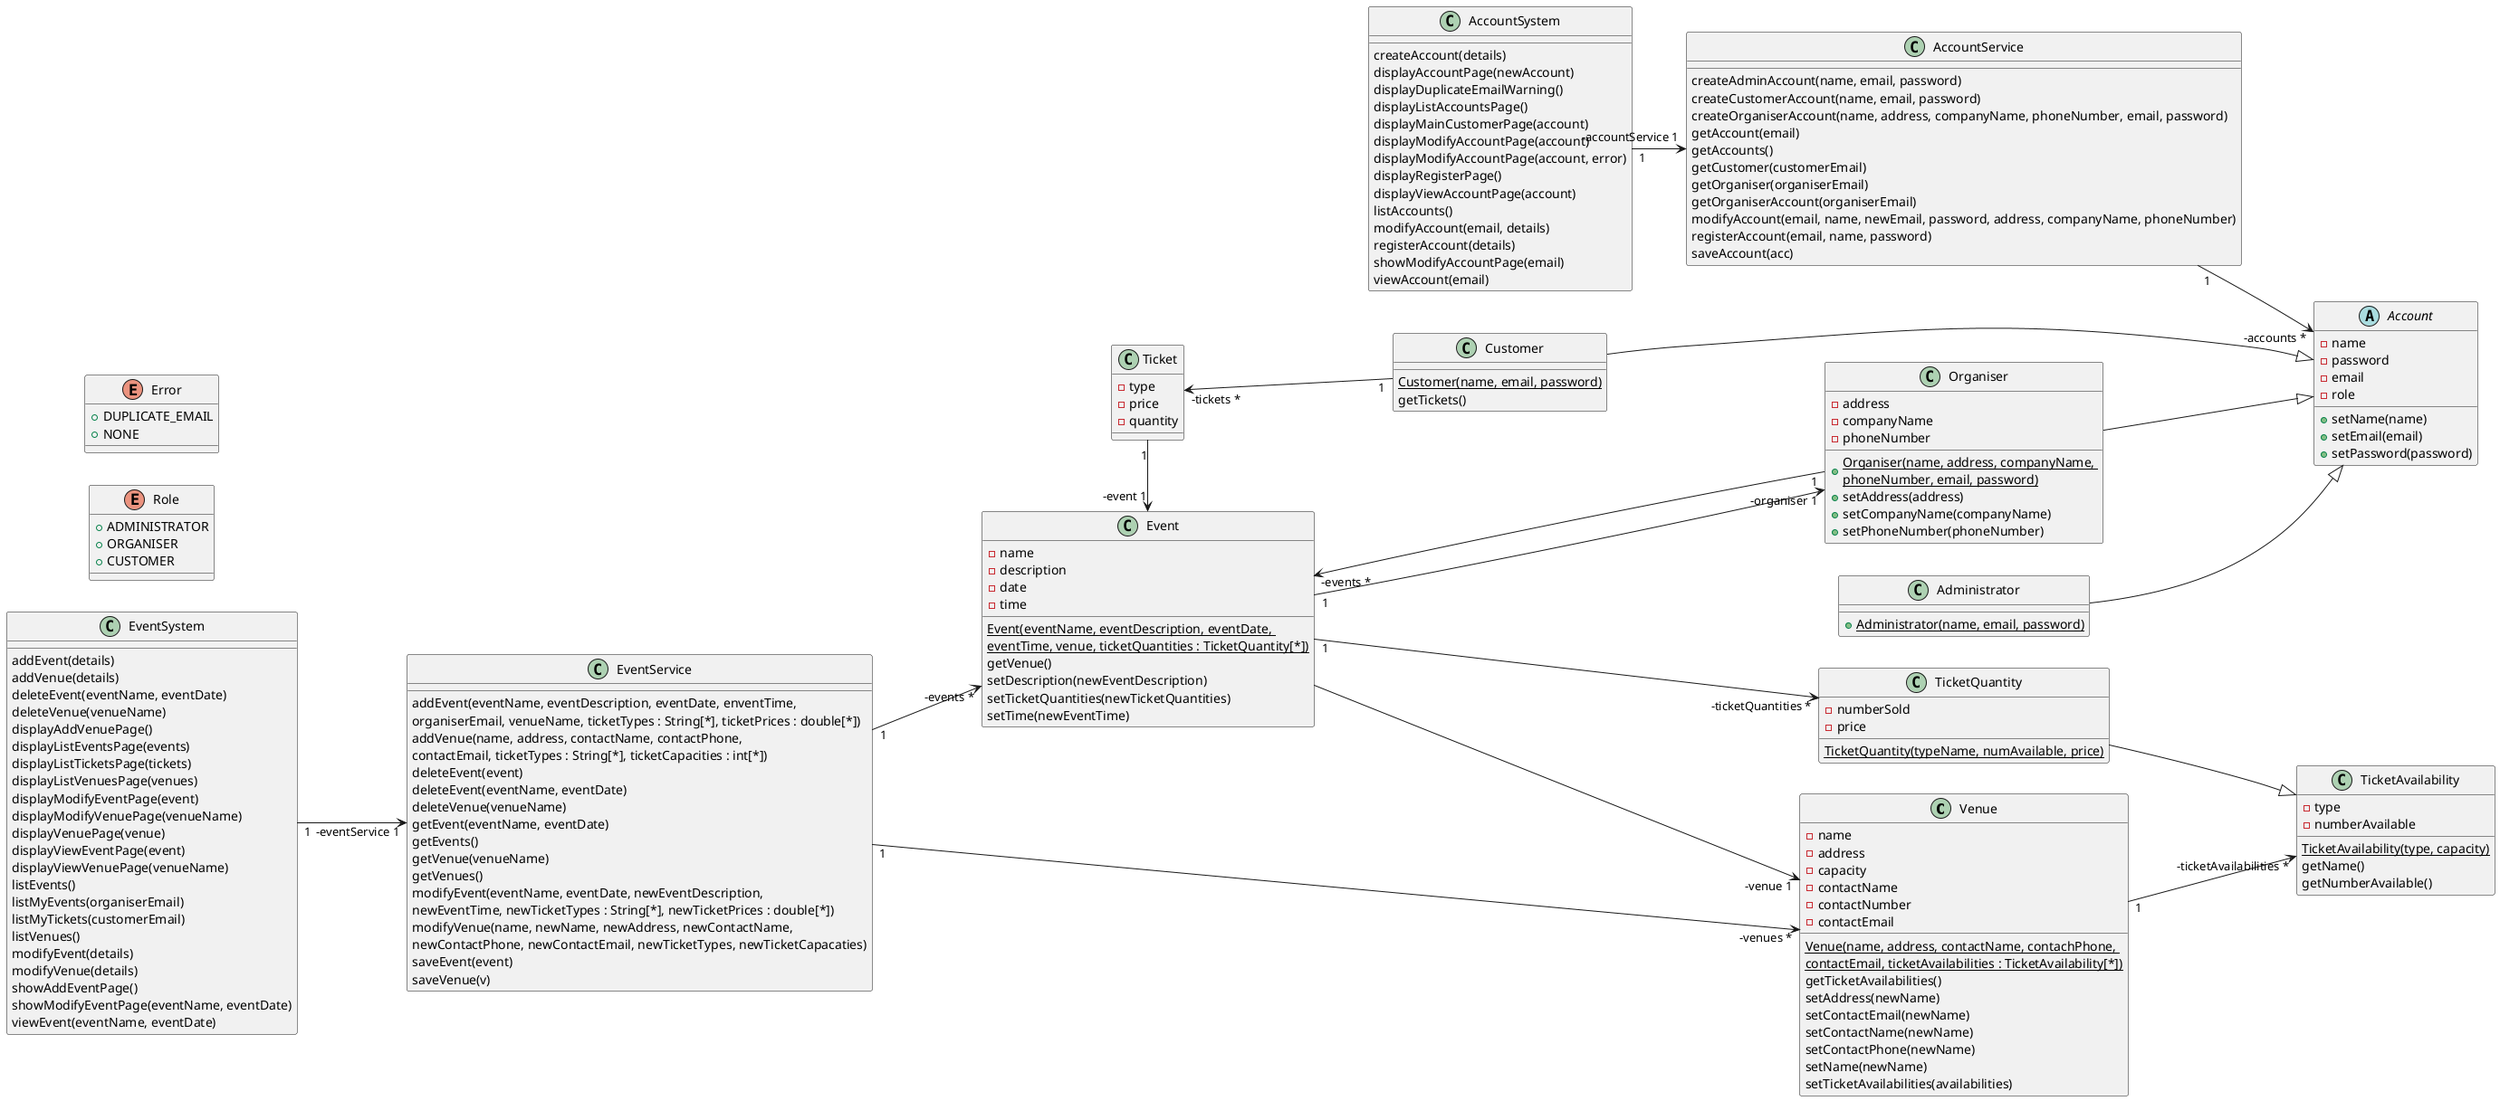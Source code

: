 @startuml class-diagram
    left to right direction

    class Venue {
        - name
        - address
        - capacity
        - contactName
        - contactNumber
        - contactEmail
		{static} Venue(name, address, contactName, contachPhone, \ncontactEmail, ticketAvailabilities : TicketAvailability[*])
		getTicketAvailabilities()
		setAddress(newName)
		setContactEmail(newName)
		setContactName(newName)
		setContactPhone(newName)
		setName(newName)
		setTicketAvailabilities(availabilities)
    }

    class TicketAvailability {
        - type
        - numberAvailable
       	{static} TicketAvailability(type, capacity)
		getName()
		getNumberAvailable()
    }

    class TicketQuantity {
        - numberSold
        - price
		{static} TicketQuantity(typeName, numAvailable, price)
    }

    TicketQuantity --|> TicketAvailability

    class Event {
        - name
        - description
        - date
        - time
        {static} Event(eventName, eventDescription, eventDate, \neventTime, venue, ticketQuantities : TicketQuantity[*])
		getVenue()
		setDescription(newEventDescription)
		setTicketQuantities(newTicketQuantities)
		setTime(newEventTime)
    }

    class Ticket {
        - type
        - price
        - quantity
    }

    class Organiser {
        - address
        - companyName
        - phoneNumber
        {static}+Organiser(name, address, companyName, \nphoneNumber, email, password)
        +setAddress(address)
        +setCompanyName(companyName)
        +setPhoneNumber(phoneNumber)
    }

    class Administrator {
        {static}+Administrator(name, email, password)
    }

    class Customer {
        {static} Customer(name, email, password)
		getTickets()
    }

    abstract class Account {
        - name
        - password
        - email
        - role
        +setName(name)
        +setEmail(email)
        +setPassword(password)
    }

    class AccountSystem {
        createAccount(details)
		displayAccountPage(newAccount)
		displayDuplicateEmailWarning()
		displayListAccountsPage()
		displayMainCustomerPage(account)
		displayModifyAccountPage(account)
		displayModifyAccountPage(account, error)
		displayRegisterPage()
		displayViewAccountPage(account)
		listAccounts()
		modifyAccount(email, details)
		registerAccount(details)
		showModifyAccountPage(email)
		viewAccount(email)
    }

    class AccountService {
		createAdminAccount(name, email, password)
		createCustomerAccount(name, email, password)
		createOrganiserAccount(name, address, companyName, phoneNumber, email, password)
		getAccount(email)
		getAccounts()
		getCustomer(customerEmail)
		getOrganiser(organiserEmail)
		getOrganiserAccount(organiserEmail)
		modifyAccount(email, name, newEmail, password, address, companyName, phoneNumber)
		registerAccount(email, name, password)
		saveAccount(acc)
    }

	class EventSystem {
		addEvent(details)
		addVenue(details)
		deleteEvent(eventName, eventDate)
		deleteVenue(venueName)
		displayAddVenuePage()
		displayListEventsPage(events)
		displayListTicketsPage(tickets)
		displayListVenuesPage(venues)
		displayModifyEventPage(event)
		displayModifyVenuePage(venueName)
		displayVenuePage(venue)
		displayViewEventPage(event)
		displayViewVenuePage(venueName)
		listEvents()
		listMyEvents(organiserEmail)
		listMyTickets(customerEmail)
		listVenues()
		modifyEvent(details)
		modifyVenue(details)
		showAddEventPage()
		showModifyEventPage(eventName, eventDate)
		viewEvent(eventName, eventDate)
	}

    class EventService {
 		addEvent(eventName, eventDescription, eventDate, enventTime, \norganiserEmail, venueName, ticketTypes : String[*], ticketPrices : double[*])
		addVenue(name, address, contactName, contactPhone, \ncontactEmail, ticketTypes : String[*], ticketCapacities : int[*])
		deleteEvent(event)
		deleteEvent(eventName, eventDate)
		deleteVenue(venueName)
		getEvent(eventName, eventDate)
		getEvents()
		getVenue(venueName)
		getVenues()
		modifyEvent(eventName, eventDate, newEventDescription, \nnewEventTime, newTicketTypes : String[*], newTicketPrices : double[*])
		modifyVenue(name, newName, newAddress, newContactName, \nnewContactPhone, newContactEmail, newTicketTypes, newTicketCapacaties)
		saveEvent(event)
		saveVenue(v)
    }
    
    enum Role{
        +ADMINISTRATOR
        +ORGANISER
        +CUSTOMER
    }

    enum Error {
        +DUPLICATE_EMAIL
        +NONE
    }
    AccountSystem "1" --> "-accountService 1" AccountService
    AccountService "1" --> "-accounts *" Account 
    EventSystem "1" ---> "-eventService 1" EventService
    EventService "1" ---> "-events *" Event 
    EventService "1" ---> "-venues *" Venue 

    Organiser --|> Account
    Administrator --|> Account
    Customer --|> Account
    
    Venue "1" --> "-ticketAvailabilities *" TicketAvailability
    Event "1" ---> "-ticketQuantities *" TicketQuantity
    Event ---> "-venue 1" Venue
    Event "1" ---> "-organiser 1" Organiser
    Organiser "1" ---> "-events *" Event

    Ticket "1" -> "-event 1" Event
    Ticket "-tickets *" <-- "1" Customer
@enduml

